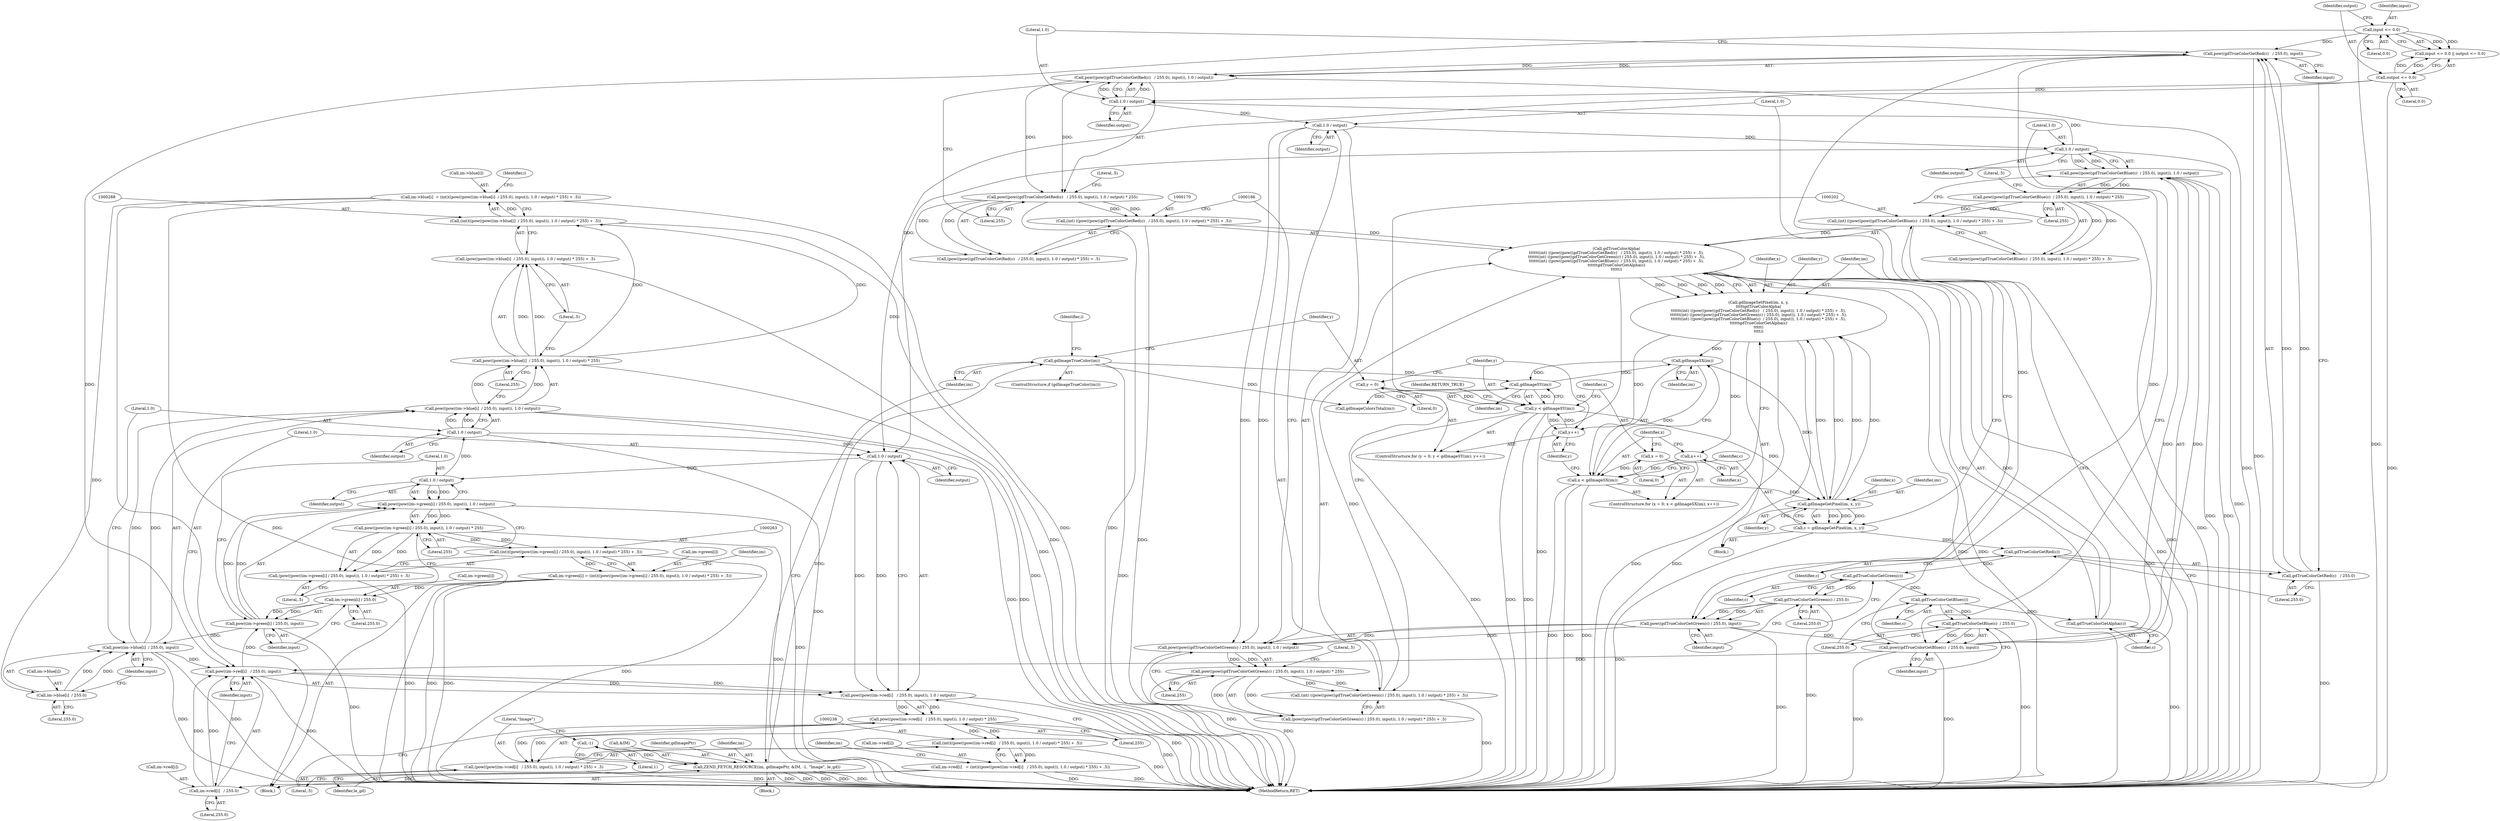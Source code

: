 digraph "0_php-src_1bd103df00f49cf4d4ade2cfe3f456ac058a4eae?w=1@array" {
"1000281" [label="(Call,im->blue[i]  = (int)((pow((pow((im->blue[i]  / 255.0), input)), 1.0 / output) * 255) + .5))"];
"1000287" [label="(Call,(int)((pow((pow((im->blue[i]  / 255.0), input)), 1.0 / output) * 255) + .5))"];
"1000290" [label="(Call,pow((pow((im->blue[i]  / 255.0), input)), 1.0 / output) * 255)"];
"1000291" [label="(Call,pow((pow((im->blue[i]  / 255.0), input)), 1.0 / output))"];
"1000292" [label="(Call,pow((im->blue[i]  / 255.0), input))"];
"1000293" [label="(Call,im->blue[i]  / 255.0)"];
"1000281" [label="(Call,im->blue[i]  = (int)((pow((pow((im->blue[i]  / 255.0), input)), 1.0 / output) * 255) + .5))"];
"1000267" [label="(Call,pow((im->green[i] / 255.0), input))"];
"1000268" [label="(Call,im->green[i] / 255.0)"];
"1000256" [label="(Call,im->green[i] = (int)((pow((pow((im->green[i] / 255.0), input)), 1.0 / output) * 255) + .5))"];
"1000262" [label="(Call,(int)((pow((pow((im->green[i] / 255.0), input)), 1.0 / output) * 255) + .5))"];
"1000265" [label="(Call,pow((pow((im->green[i] / 255.0), input)), 1.0 / output) * 255)"];
"1000266" [label="(Call,pow((pow((im->green[i] / 255.0), input)), 1.0 / output))"];
"1000276" [label="(Call,1.0 / output)"];
"1000251" [label="(Call,1.0 / output)"];
"1000301" [label="(Call,1.0 / output)"];
"1000212" [label="(Call,1.0 / output)"];
"1000196" [label="(Call,1.0 / output)"];
"1000180" [label="(Call,1.0 / output)"];
"1000115" [label="(Call,output <= 0.0)"];
"1000242" [label="(Call,pow((im->red[i]   / 255.0), input))"];
"1000243" [label="(Call,im->red[i]   / 255.0)"];
"1000231" [label="(Call,im->red[i]   = (int)((pow((pow((im->red[i]   / 255.0), input)), 1.0 / output) * 255) + .5))"];
"1000237" [label="(Call,(int)((pow((pow((im->red[i]   / 255.0), input)), 1.0 / output) * 255) + .5))"];
"1000240" [label="(Call,pow((pow((im->red[i]   / 255.0), input)), 1.0 / output) * 255)"];
"1000241" [label="(Call,pow((pow((im->red[i]   / 255.0), input)), 1.0 / output))"];
"1000112" [label="(Call,input <= 0.0)"];
"1000206" [label="(Call,pow((gdTrueColorGetBlue(c)  / 255.0), input))"];
"1000207" [label="(Call,gdTrueColorGetBlue(c)  / 255.0)"];
"1000208" [label="(Call,gdTrueColorGetBlue(c))"];
"1000192" [label="(Call,gdTrueColorGetGreen(c))"];
"1000176" [label="(Call,gdTrueColorGetRed(c))"];
"1000158" [label="(Call,c = gdImageGetPixel(im, x, y))"];
"1000160" [label="(Call,gdImageGetPixel(im, x, y))"];
"1000153" [label="(Call,gdImageSX(im))"];
"1000142" [label="(Call,gdImageSY(im))"];
"1000130" [label="(Call,gdImageTrueColor(im))"];
"1000120" [label="(Call,ZEND_FETCH_RESOURCE(im, gdImagePtr, &IM, -1, \"Image\", le_gd))"];
"1000125" [label="(Call,-1)"];
"1000164" [label="(Call,gdImageSetPixel(im, x, y,\n\t\t\t\t\tgdTrueColorAlpha(\n\t\t\t\t\t\t(int) ((pow((pow((gdTrueColorGetRed(c)   / 255.0), input)), 1.0 / output) * 255) + .5),\n\t\t\t\t\t\t(int) ((pow((pow((gdTrueColorGetGreen(c) / 255.0), input)), 1.0 / output) * 255) + .5),\n\t\t\t\t\t\t(int) ((pow((pow((gdTrueColorGetBlue(c)  / 255.0), input)), 1.0 / output) * 255) + .5),\n\t\t\t\t\t\tgdTrueColorGetAlpha(c)\n\t\t\t\t\t)\n\t\t\t\t))"];
"1000168" [label="(Call,gdTrueColorAlpha(\n\t\t\t\t\t\t(int) ((pow((pow((gdTrueColorGetRed(c)   / 255.0), input)), 1.0 / output) * 255) + .5),\n\t\t\t\t\t\t(int) ((pow((pow((gdTrueColorGetGreen(c) / 255.0), input)), 1.0 / output) * 255) + .5),\n\t\t\t\t\t\t(int) ((pow((pow((gdTrueColorGetBlue(c)  / 255.0), input)), 1.0 / output) * 255) + .5),\n\t\t\t\t\t\tgdTrueColorGetAlpha(c)\n\t\t\t\t\t))"];
"1000169" [label="(Call,(int) ((pow((pow((gdTrueColorGetRed(c)   / 255.0), input)), 1.0 / output) * 255) + .5))"];
"1000172" [label="(Call,pow((pow((gdTrueColorGetRed(c)   / 255.0), input)), 1.0 / output) * 255)"];
"1000173" [label="(Call,pow((pow((gdTrueColorGetRed(c)   / 255.0), input)), 1.0 / output))"];
"1000174" [label="(Call,pow((gdTrueColorGetRed(c)   / 255.0), input))"];
"1000175" [label="(Call,gdTrueColorGetRed(c)   / 255.0)"];
"1000185" [label="(Call,(int) ((pow((pow((gdTrueColorGetGreen(c) / 255.0), input)), 1.0 / output) * 255) + .5))"];
"1000188" [label="(Call,pow((pow((gdTrueColorGetGreen(c) / 255.0), input)), 1.0 / output) * 255)"];
"1000189" [label="(Call,pow((pow((gdTrueColorGetGreen(c) / 255.0), input)), 1.0 / output))"];
"1000190" [label="(Call,pow((gdTrueColorGetGreen(c) / 255.0), input))"];
"1000191" [label="(Call,gdTrueColorGetGreen(c) / 255.0)"];
"1000201" [label="(Call,(int) ((pow((pow((gdTrueColorGetBlue(c)  / 255.0), input)), 1.0 / output) * 255) + .5))"];
"1000204" [label="(Call,pow((pow((gdTrueColorGetBlue(c)  / 255.0), input)), 1.0 / output) * 255)"];
"1000205" [label="(Call,pow((pow((gdTrueColorGetBlue(c)  / 255.0), input)), 1.0 / output))"];
"1000217" [label="(Call,gdTrueColorGetAlpha(c))"];
"1000151" [label="(Call,x < gdImageSX(im))"];
"1000148" [label="(Call,x = 0)"];
"1000155" [label="(Call,x++)"];
"1000140" [label="(Call,y < gdImageSY(im))"];
"1000144" [label="(Call,y++)"];
"1000137" [label="(Call,y = 0)"];
"1000239" [label="(Call,(pow((pow((im->red[i]   / 255.0), input)), 1.0 / output) * 255) + .5)"];
"1000264" [label="(Call,(pow((pow((im->green[i] / 255.0), input)), 1.0 / output) * 255) + .5)"];
"1000289" [label="(Call,(pow((pow((im->blue[i]  / 255.0), input)), 1.0 / output) * 255) + .5)"];
"1000123" [label="(Call,&IM)"];
"1000167" [label="(Identifier,y)"];
"1000183" [label="(Literal,255)"];
"1000173" [label="(Call,pow((pow((gdTrueColorGetRed(c)   / 255.0), input)), 1.0 / output))"];
"1000179" [label="(Identifier,input)"];
"1000213" [label="(Literal,1.0)"];
"1000168" [label="(Call,gdTrueColorAlpha(\n\t\t\t\t\t\t(int) ((pow((pow((gdTrueColorGetRed(c)   / 255.0), input)), 1.0 / output) * 255) + .5),\n\t\t\t\t\t\t(int) ((pow((pow((gdTrueColorGetGreen(c) / 255.0), input)), 1.0 / output) * 255) + .5),\n\t\t\t\t\t\t(int) ((pow((pow((gdTrueColorGetBlue(c)  / 255.0), input)), 1.0 / output) * 255) + .5),\n\t\t\t\t\t\tgdTrueColorGetAlpha(c)\n\t\t\t\t\t))"];
"1000169" [label="(Call,(int) ((pow((pow((gdTrueColorGetRed(c)   / 255.0), input)), 1.0 / output) * 255) + .5))"];
"1000159" [label="(Identifier,c)"];
"1000137" [label="(Call,y = 0)"];
"1000141" [label="(Identifier,y)"];
"1000143" [label="(Identifier,im)"];
"1000307" [label="(MethodReturn,RET)"];
"1000191" [label="(Call,gdTrueColorGetGreen(c) / 255.0)"];
"1000150" [label="(Literal,0)"];
"1000156" [label="(Identifier,x)"];
"1000302" [label="(Literal,1.0)"];
"1000140" [label="(Call,y < gdImageSY(im))"];
"1000130" [label="(Call,gdImageTrueColor(im))"];
"1000162" [label="(Identifier,x)"];
"1000206" [label="(Call,pow((gdTrueColorGetBlue(c)  / 255.0), input))"];
"1000244" [label="(Call,im->red[i])"];
"1000187" [label="(Call,(pow((pow((gdTrueColorGetGreen(c) / 255.0), input)), 1.0 / output) * 255) + .5)"];
"1000196" [label="(Call,1.0 / output)"];
"1000230" [label="(Block,)"];
"1000212" [label="(Call,1.0 / output)"];
"1000185" [label="(Call,(int) ((pow((pow((gdTrueColorGetGreen(c) / 255.0), input)), 1.0 / output) * 255) + .5))"];
"1000304" [label="(Literal,255)"];
"1000157" [label="(Block,)"];
"1000139" [label="(Literal,0)"];
"1000147" [label="(ControlStructure,for (x = 0; x < gdImageSX(im); x++))"];
"1000287" [label="(Call,(int)((pow((pow((im->blue[i]  / 255.0), input)), 1.0 / output) * 255) + .5))"];
"1000144" [label="(Call,y++)"];
"1000211" [label="(Identifier,input)"];
"1000178" [label="(Literal,255.0)"];
"1000268" [label="(Call,im->green[i] / 255.0)"];
"1000193" [label="(Identifier,c)"];
"1000207" [label="(Call,gdTrueColorGetBlue(c)  / 255.0)"];
"1000129" [label="(ControlStructure,if (gdImageTrueColor(im)))"];
"1000274" [label="(Literal,255.0)"];
"1000281" [label="(Call,im->blue[i]  = (int)((pow((pow((im->blue[i]  / 255.0), input)), 1.0 / output) * 255) + .5))"];
"1000280" [label="(Literal,.5)"];
"1000199" [label="(Literal,255)"];
"1000275" [label="(Identifier,input)"];
"1000226" [label="(Call,gdImageColorsTotal(im))"];
"1000131" [label="(Identifier,im)"];
"1000242" [label="(Call,pow((im->red[i]   / 255.0), input))"];
"1000117" [label="(Literal,0.0)"];
"1000276" [label="(Call,1.0 / output)"];
"1000175" [label="(Call,gdTrueColorGetRed(c)   / 255.0)"];
"1000120" [label="(Call,ZEND_FETCH_RESOURCE(im, gdImagePtr, &IM, -1, \"Image\", le_gd))"];
"1000210" [label="(Literal,255.0)"];
"1000194" [label="(Literal,255.0)"];
"1000163" [label="(Identifier,y)"];
"1000171" [label="(Call,(pow((pow((gdTrueColorGetRed(c)   / 255.0), input)), 1.0 / output) * 255) + .5)"];
"1000190" [label="(Call,pow((gdTrueColorGetGreen(c) / 255.0), input))"];
"1000231" [label="(Call,im->red[i]   = (int)((pow((pow((im->red[i]   / 255.0), input)), 1.0 / output) * 255) + .5))"];
"1000181" [label="(Literal,1.0)"];
"1000217" [label="(Call,gdTrueColorGetAlpha(c))"];
"1000128" [label="(Identifier,le_gd)"];
"1000259" [label="(Identifier,im)"];
"1000126" [label="(Literal,1)"];
"1000250" [label="(Identifier,input)"];
"1000299" [label="(Literal,255.0)"];
"1000265" [label="(Call,pow((pow((im->green[i] / 255.0), input)), 1.0 / output) * 255)"];
"1000192" [label="(Call,gdTrueColorGetGreen(c))"];
"1000305" [label="(Literal,.5)"];
"1000229" [label="(Identifier,i)"];
"1000292" [label="(Call,pow((im->blue[i]  / 255.0), input))"];
"1000215" [label="(Literal,255)"];
"1000241" [label="(Call,pow((pow((im->red[i]   / 255.0), input)), 1.0 / output))"];
"1000148" [label="(Call,x = 0)"];
"1000208" [label="(Call,gdTrueColorGetBlue(c))"];
"1000232" [label="(Call,im->red[i])"];
"1000138" [label="(Identifier,y)"];
"1000266" [label="(Call,pow((pow((im->green[i] / 255.0), input)), 1.0 / output))"];
"1000267" [label="(Call,pow((im->green[i] / 255.0), input))"];
"1000145" [label="(Identifier,y)"];
"1000243" [label="(Call,im->red[i]   / 255.0)"];
"1000269" [label="(Call,im->green[i])"];
"1000151" [label="(Call,x < gdImageSX(im))"];
"1000237" [label="(Call,(int)((pow((pow((im->red[i]   / 255.0), input)), 1.0 / output) * 255) + .5))"];
"1000102" [label="(Block,)"];
"1000189" [label="(Call,pow((pow((gdTrueColorGetGreen(c) / 255.0), input)), 1.0 / output))"];
"1000201" [label="(Call,(int) ((pow((pow((gdTrueColorGetBlue(c)  / 255.0), input)), 1.0 / output) * 255) + .5))"];
"1000262" [label="(Call,(int)((pow((pow((im->green[i] / 255.0), input)), 1.0 / output) * 255) + .5))"];
"1000257" [label="(Call,im->green[i])"];
"1000136" [label="(ControlStructure,for (y = 0; y < gdImageSY(im); y++))"];
"1000303" [label="(Identifier,output)"];
"1000166" [label="(Identifier,x)"];
"1000240" [label="(Call,pow((pow((im->red[i]   / 255.0), input)), 1.0 / output) * 255)"];
"1000114" [label="(Literal,0.0)"];
"1000209" [label="(Identifier,c)"];
"1000154" [label="(Identifier,im)"];
"1000113" [label="(Identifier,input)"];
"1000177" [label="(Identifier,c)"];
"1000122" [label="(Identifier,gdImagePtr)"];
"1000253" [label="(Identifier,output)"];
"1000290" [label="(Call,pow((pow((im->blue[i]  / 255.0), input)), 1.0 / output) * 255)"];
"1000277" [label="(Literal,1.0)"];
"1000264" [label="(Call,(pow((pow((im->green[i] / 255.0), input)), 1.0 / output) * 255) + .5)"];
"1000164" [label="(Call,gdImageSetPixel(im, x, y,\n\t\t\t\t\tgdTrueColorAlpha(\n\t\t\t\t\t\t(int) ((pow((pow((gdTrueColorGetRed(c)   / 255.0), input)), 1.0 / output) * 255) + .5),\n\t\t\t\t\t\t(int) ((pow((pow((gdTrueColorGetGreen(c) / 255.0), input)), 1.0 / output) * 255) + .5),\n\t\t\t\t\t\t(int) ((pow((pow((gdTrueColorGetBlue(c)  / 255.0), input)), 1.0 / output) * 255) + .5),\n\t\t\t\t\t\tgdTrueColorGetAlpha(c)\n\t\t\t\t\t)\n\t\t\t\t))"];
"1000180" [label="(Call,1.0 / output)"];
"1000112" [label="(Call,input <= 0.0)"];
"1000205" [label="(Call,pow((pow((gdTrueColorGetBlue(c)  / 255.0), input)), 1.0 / output))"];
"1000116" [label="(Identifier,output)"];
"1000254" [label="(Literal,255)"];
"1000161" [label="(Identifier,im)"];
"1000204" [label="(Call,pow((pow((gdTrueColorGetBlue(c)  / 255.0), input)), 1.0 / output) * 255)"];
"1000249" [label="(Literal,255.0)"];
"1000289" [label="(Call,(pow((pow((im->blue[i]  / 255.0), input)), 1.0 / output) * 255) + .5)"];
"1000284" [label="(Identifier,im)"];
"1000256" [label="(Call,im->green[i] = (int)((pow((pow((im->green[i] / 255.0), input)), 1.0 / output) * 255) + .5))"];
"1000111" [label="(Call,input <= 0.0 || output <= 0.0)"];
"1000301" [label="(Call,1.0 / output)"];
"1000203" [label="(Call,(pow((pow((gdTrueColorGetBlue(c)  / 255.0), input)), 1.0 / output) * 255) + .5)"];
"1000172" [label="(Call,pow((pow((gdTrueColorGetRed(c)   / 255.0), input)), 1.0 / output) * 255)"];
"1000219" [label="(Identifier,RETURN_TRUE)"];
"1000155" [label="(Call,x++)"];
"1000251" [label="(Call,1.0 / output)"];
"1000153" [label="(Call,gdImageSX(im))"];
"1000214" [label="(Identifier,output)"];
"1000198" [label="(Identifier,output)"];
"1000174" [label="(Call,pow((gdTrueColorGetRed(c)   / 255.0), input))"];
"1000152" [label="(Identifier,x)"];
"1000115" [label="(Call,output <= 0.0)"];
"1000125" [label="(Call,-1)"];
"1000255" [label="(Literal,.5)"];
"1000121" [label="(Identifier,im)"];
"1000239" [label="(Call,(pow((pow((im->red[i]   / 255.0), input)), 1.0 / output) * 255) + .5)"];
"1000160" [label="(Call,gdImageGetPixel(im, x, y))"];
"1000176" [label="(Call,gdTrueColorGetRed(c))"];
"1000127" [label="(Literal,\"Image\")"];
"1000279" [label="(Literal,255)"];
"1000165" [label="(Identifier,im)"];
"1000195" [label="(Identifier,input)"];
"1000188" [label="(Call,pow((pow((gdTrueColorGetGreen(c) / 255.0), input)), 1.0 / output) * 255)"];
"1000222" [label="(Identifier,i)"];
"1000158" [label="(Call,c = gdImageGetPixel(im, x, y))"];
"1000200" [label="(Literal,.5)"];
"1000278" [label="(Identifier,output)"];
"1000294" [label="(Call,im->blue[i])"];
"1000218" [label="(Identifier,c)"];
"1000282" [label="(Call,im->blue[i])"];
"1000149" [label="(Identifier,x)"];
"1000291" [label="(Call,pow((pow((im->blue[i]  / 255.0), input)), 1.0 / output))"];
"1000293" [label="(Call,im->blue[i]  / 255.0)"];
"1000252" [label="(Literal,1.0)"];
"1000142" [label="(Call,gdImageSY(im))"];
"1000300" [label="(Identifier,input)"];
"1000197" [label="(Literal,1.0)"];
"1000182" [label="(Identifier,output)"];
"1000216" [label="(Literal,.5)"];
"1000184" [label="(Literal,.5)"];
"1000281" -> "1000230"  [label="AST: "];
"1000281" -> "1000287"  [label="CFG: "];
"1000282" -> "1000281"  [label="AST: "];
"1000287" -> "1000281"  [label="AST: "];
"1000229" -> "1000281"  [label="CFG: "];
"1000281" -> "1000307"  [label="DDG: "];
"1000281" -> "1000307"  [label="DDG: "];
"1000287" -> "1000281"  [label="DDG: "];
"1000281" -> "1000293"  [label="DDG: "];
"1000287" -> "1000289"  [label="CFG: "];
"1000288" -> "1000287"  [label="AST: "];
"1000289" -> "1000287"  [label="AST: "];
"1000287" -> "1000307"  [label="DDG: "];
"1000290" -> "1000287"  [label="DDG: "];
"1000290" -> "1000287"  [label="DDG: "];
"1000290" -> "1000289"  [label="AST: "];
"1000290" -> "1000304"  [label="CFG: "];
"1000291" -> "1000290"  [label="AST: "];
"1000304" -> "1000290"  [label="AST: "];
"1000305" -> "1000290"  [label="CFG: "];
"1000290" -> "1000307"  [label="DDG: "];
"1000290" -> "1000289"  [label="DDG: "];
"1000290" -> "1000289"  [label="DDG: "];
"1000291" -> "1000290"  [label="DDG: "];
"1000291" -> "1000290"  [label="DDG: "];
"1000291" -> "1000301"  [label="CFG: "];
"1000292" -> "1000291"  [label="AST: "];
"1000301" -> "1000291"  [label="AST: "];
"1000304" -> "1000291"  [label="CFG: "];
"1000291" -> "1000307"  [label="DDG: "];
"1000291" -> "1000307"  [label="DDG: "];
"1000292" -> "1000291"  [label="DDG: "];
"1000292" -> "1000291"  [label="DDG: "];
"1000301" -> "1000291"  [label="DDG: "];
"1000301" -> "1000291"  [label="DDG: "];
"1000292" -> "1000300"  [label="CFG: "];
"1000293" -> "1000292"  [label="AST: "];
"1000300" -> "1000292"  [label="AST: "];
"1000302" -> "1000292"  [label="CFG: "];
"1000292" -> "1000307"  [label="DDG: "];
"1000292" -> "1000307"  [label="DDG: "];
"1000292" -> "1000242"  [label="DDG: "];
"1000293" -> "1000292"  [label="DDG: "];
"1000293" -> "1000292"  [label="DDG: "];
"1000267" -> "1000292"  [label="DDG: "];
"1000293" -> "1000299"  [label="CFG: "];
"1000294" -> "1000293"  [label="AST: "];
"1000299" -> "1000293"  [label="AST: "];
"1000300" -> "1000293"  [label="CFG: "];
"1000267" -> "1000266"  [label="AST: "];
"1000267" -> "1000275"  [label="CFG: "];
"1000268" -> "1000267"  [label="AST: "];
"1000275" -> "1000267"  [label="AST: "];
"1000277" -> "1000267"  [label="CFG: "];
"1000267" -> "1000307"  [label="DDG: "];
"1000267" -> "1000266"  [label="DDG: "];
"1000267" -> "1000266"  [label="DDG: "];
"1000268" -> "1000267"  [label="DDG: "];
"1000268" -> "1000267"  [label="DDG: "];
"1000242" -> "1000267"  [label="DDG: "];
"1000268" -> "1000274"  [label="CFG: "];
"1000269" -> "1000268"  [label="AST: "];
"1000274" -> "1000268"  [label="AST: "];
"1000275" -> "1000268"  [label="CFG: "];
"1000256" -> "1000268"  [label="DDG: "];
"1000256" -> "1000230"  [label="AST: "];
"1000256" -> "1000262"  [label="CFG: "];
"1000257" -> "1000256"  [label="AST: "];
"1000262" -> "1000256"  [label="AST: "];
"1000284" -> "1000256"  [label="CFG: "];
"1000256" -> "1000307"  [label="DDG: "];
"1000256" -> "1000307"  [label="DDG: "];
"1000262" -> "1000256"  [label="DDG: "];
"1000262" -> "1000264"  [label="CFG: "];
"1000263" -> "1000262"  [label="AST: "];
"1000264" -> "1000262"  [label="AST: "];
"1000262" -> "1000307"  [label="DDG: "];
"1000265" -> "1000262"  [label="DDG: "];
"1000265" -> "1000262"  [label="DDG: "];
"1000265" -> "1000264"  [label="AST: "];
"1000265" -> "1000279"  [label="CFG: "];
"1000266" -> "1000265"  [label="AST: "];
"1000279" -> "1000265"  [label="AST: "];
"1000280" -> "1000265"  [label="CFG: "];
"1000265" -> "1000307"  [label="DDG: "];
"1000265" -> "1000264"  [label="DDG: "];
"1000265" -> "1000264"  [label="DDG: "];
"1000266" -> "1000265"  [label="DDG: "];
"1000266" -> "1000265"  [label="DDG: "];
"1000266" -> "1000276"  [label="CFG: "];
"1000276" -> "1000266"  [label="AST: "];
"1000279" -> "1000266"  [label="CFG: "];
"1000266" -> "1000307"  [label="DDG: "];
"1000276" -> "1000266"  [label="DDG: "];
"1000276" -> "1000266"  [label="DDG: "];
"1000276" -> "1000278"  [label="CFG: "];
"1000277" -> "1000276"  [label="AST: "];
"1000278" -> "1000276"  [label="AST: "];
"1000251" -> "1000276"  [label="DDG: "];
"1000276" -> "1000301"  [label="DDG: "];
"1000251" -> "1000241"  [label="AST: "];
"1000251" -> "1000253"  [label="CFG: "];
"1000252" -> "1000251"  [label="AST: "];
"1000253" -> "1000251"  [label="AST: "];
"1000241" -> "1000251"  [label="CFG: "];
"1000251" -> "1000241"  [label="DDG: "];
"1000251" -> "1000241"  [label="DDG: "];
"1000301" -> "1000251"  [label="DDG: "];
"1000212" -> "1000251"  [label="DDG: "];
"1000115" -> "1000251"  [label="DDG: "];
"1000301" -> "1000303"  [label="CFG: "];
"1000302" -> "1000301"  [label="AST: "];
"1000303" -> "1000301"  [label="AST: "];
"1000301" -> "1000307"  [label="DDG: "];
"1000212" -> "1000205"  [label="AST: "];
"1000212" -> "1000214"  [label="CFG: "];
"1000213" -> "1000212"  [label="AST: "];
"1000214" -> "1000212"  [label="AST: "];
"1000205" -> "1000212"  [label="CFG: "];
"1000212" -> "1000307"  [label="DDG: "];
"1000212" -> "1000180"  [label="DDG: "];
"1000212" -> "1000205"  [label="DDG: "];
"1000212" -> "1000205"  [label="DDG: "];
"1000196" -> "1000212"  [label="DDG: "];
"1000196" -> "1000189"  [label="AST: "];
"1000196" -> "1000198"  [label="CFG: "];
"1000197" -> "1000196"  [label="AST: "];
"1000198" -> "1000196"  [label="AST: "];
"1000189" -> "1000196"  [label="CFG: "];
"1000196" -> "1000189"  [label="DDG: "];
"1000196" -> "1000189"  [label="DDG: "];
"1000180" -> "1000196"  [label="DDG: "];
"1000180" -> "1000173"  [label="AST: "];
"1000180" -> "1000182"  [label="CFG: "];
"1000181" -> "1000180"  [label="AST: "];
"1000182" -> "1000180"  [label="AST: "];
"1000173" -> "1000180"  [label="CFG: "];
"1000180" -> "1000173"  [label="DDG: "];
"1000180" -> "1000173"  [label="DDG: "];
"1000115" -> "1000180"  [label="DDG: "];
"1000115" -> "1000111"  [label="AST: "];
"1000115" -> "1000117"  [label="CFG: "];
"1000116" -> "1000115"  [label="AST: "];
"1000117" -> "1000115"  [label="AST: "];
"1000111" -> "1000115"  [label="CFG: "];
"1000115" -> "1000307"  [label="DDG: "];
"1000115" -> "1000111"  [label="DDG: "];
"1000115" -> "1000111"  [label="DDG: "];
"1000242" -> "1000241"  [label="AST: "];
"1000242" -> "1000250"  [label="CFG: "];
"1000243" -> "1000242"  [label="AST: "];
"1000250" -> "1000242"  [label="AST: "];
"1000252" -> "1000242"  [label="CFG: "];
"1000242" -> "1000307"  [label="DDG: "];
"1000242" -> "1000241"  [label="DDG: "];
"1000242" -> "1000241"  [label="DDG: "];
"1000243" -> "1000242"  [label="DDG: "];
"1000243" -> "1000242"  [label="DDG: "];
"1000112" -> "1000242"  [label="DDG: "];
"1000206" -> "1000242"  [label="DDG: "];
"1000243" -> "1000249"  [label="CFG: "];
"1000244" -> "1000243"  [label="AST: "];
"1000249" -> "1000243"  [label="AST: "];
"1000250" -> "1000243"  [label="CFG: "];
"1000231" -> "1000243"  [label="DDG: "];
"1000231" -> "1000230"  [label="AST: "];
"1000231" -> "1000237"  [label="CFG: "];
"1000232" -> "1000231"  [label="AST: "];
"1000237" -> "1000231"  [label="AST: "];
"1000259" -> "1000231"  [label="CFG: "];
"1000231" -> "1000307"  [label="DDG: "];
"1000231" -> "1000307"  [label="DDG: "];
"1000237" -> "1000231"  [label="DDG: "];
"1000237" -> "1000239"  [label="CFG: "];
"1000238" -> "1000237"  [label="AST: "];
"1000239" -> "1000237"  [label="AST: "];
"1000237" -> "1000307"  [label="DDG: "];
"1000240" -> "1000237"  [label="DDG: "];
"1000240" -> "1000237"  [label="DDG: "];
"1000240" -> "1000239"  [label="AST: "];
"1000240" -> "1000254"  [label="CFG: "];
"1000241" -> "1000240"  [label="AST: "];
"1000254" -> "1000240"  [label="AST: "];
"1000255" -> "1000240"  [label="CFG: "];
"1000240" -> "1000307"  [label="DDG: "];
"1000240" -> "1000239"  [label="DDG: "];
"1000240" -> "1000239"  [label="DDG: "];
"1000241" -> "1000240"  [label="DDG: "];
"1000241" -> "1000240"  [label="DDG: "];
"1000254" -> "1000241"  [label="CFG: "];
"1000241" -> "1000307"  [label="DDG: "];
"1000112" -> "1000111"  [label="AST: "];
"1000112" -> "1000114"  [label="CFG: "];
"1000113" -> "1000112"  [label="AST: "];
"1000114" -> "1000112"  [label="AST: "];
"1000116" -> "1000112"  [label="CFG: "];
"1000111" -> "1000112"  [label="CFG: "];
"1000112" -> "1000307"  [label="DDG: "];
"1000112" -> "1000111"  [label="DDG: "];
"1000112" -> "1000111"  [label="DDG: "];
"1000112" -> "1000174"  [label="DDG: "];
"1000206" -> "1000205"  [label="AST: "];
"1000206" -> "1000211"  [label="CFG: "];
"1000207" -> "1000206"  [label="AST: "];
"1000211" -> "1000206"  [label="AST: "];
"1000213" -> "1000206"  [label="CFG: "];
"1000206" -> "1000307"  [label="DDG: "];
"1000206" -> "1000307"  [label="DDG: "];
"1000206" -> "1000174"  [label="DDG: "];
"1000206" -> "1000205"  [label="DDG: "];
"1000206" -> "1000205"  [label="DDG: "];
"1000207" -> "1000206"  [label="DDG: "];
"1000207" -> "1000206"  [label="DDG: "];
"1000190" -> "1000206"  [label="DDG: "];
"1000207" -> "1000210"  [label="CFG: "];
"1000208" -> "1000207"  [label="AST: "];
"1000210" -> "1000207"  [label="AST: "];
"1000211" -> "1000207"  [label="CFG: "];
"1000207" -> "1000307"  [label="DDG: "];
"1000208" -> "1000207"  [label="DDG: "];
"1000208" -> "1000209"  [label="CFG: "];
"1000209" -> "1000208"  [label="AST: "];
"1000210" -> "1000208"  [label="CFG: "];
"1000192" -> "1000208"  [label="DDG: "];
"1000208" -> "1000217"  [label="DDG: "];
"1000192" -> "1000191"  [label="AST: "];
"1000192" -> "1000193"  [label="CFG: "];
"1000193" -> "1000192"  [label="AST: "];
"1000194" -> "1000192"  [label="CFG: "];
"1000192" -> "1000191"  [label="DDG: "];
"1000176" -> "1000192"  [label="DDG: "];
"1000176" -> "1000175"  [label="AST: "];
"1000176" -> "1000177"  [label="CFG: "];
"1000177" -> "1000176"  [label="AST: "];
"1000178" -> "1000176"  [label="CFG: "];
"1000176" -> "1000175"  [label="DDG: "];
"1000158" -> "1000176"  [label="DDG: "];
"1000158" -> "1000157"  [label="AST: "];
"1000158" -> "1000160"  [label="CFG: "];
"1000159" -> "1000158"  [label="AST: "];
"1000160" -> "1000158"  [label="AST: "];
"1000165" -> "1000158"  [label="CFG: "];
"1000158" -> "1000307"  [label="DDG: "];
"1000160" -> "1000158"  [label="DDG: "];
"1000160" -> "1000158"  [label="DDG: "];
"1000160" -> "1000158"  [label="DDG: "];
"1000160" -> "1000163"  [label="CFG: "];
"1000161" -> "1000160"  [label="AST: "];
"1000162" -> "1000160"  [label="AST: "];
"1000163" -> "1000160"  [label="AST: "];
"1000153" -> "1000160"  [label="DDG: "];
"1000151" -> "1000160"  [label="DDG: "];
"1000140" -> "1000160"  [label="DDG: "];
"1000164" -> "1000160"  [label="DDG: "];
"1000160" -> "1000164"  [label="DDG: "];
"1000160" -> "1000164"  [label="DDG: "];
"1000160" -> "1000164"  [label="DDG: "];
"1000153" -> "1000151"  [label="AST: "];
"1000153" -> "1000154"  [label="CFG: "];
"1000154" -> "1000153"  [label="AST: "];
"1000151" -> "1000153"  [label="CFG: "];
"1000153" -> "1000142"  [label="DDG: "];
"1000153" -> "1000151"  [label="DDG: "];
"1000142" -> "1000153"  [label="DDG: "];
"1000164" -> "1000153"  [label="DDG: "];
"1000142" -> "1000140"  [label="AST: "];
"1000142" -> "1000143"  [label="CFG: "];
"1000143" -> "1000142"  [label="AST: "];
"1000140" -> "1000142"  [label="CFG: "];
"1000142" -> "1000140"  [label="DDG: "];
"1000130" -> "1000142"  [label="DDG: "];
"1000142" -> "1000226"  [label="DDG: "];
"1000130" -> "1000129"  [label="AST: "];
"1000130" -> "1000131"  [label="CFG: "];
"1000131" -> "1000130"  [label="AST: "];
"1000138" -> "1000130"  [label="CFG: "];
"1000222" -> "1000130"  [label="CFG: "];
"1000130" -> "1000307"  [label="DDG: "];
"1000120" -> "1000130"  [label="DDG: "];
"1000130" -> "1000226"  [label="DDG: "];
"1000120" -> "1000102"  [label="AST: "];
"1000120" -> "1000128"  [label="CFG: "];
"1000121" -> "1000120"  [label="AST: "];
"1000122" -> "1000120"  [label="AST: "];
"1000123" -> "1000120"  [label="AST: "];
"1000125" -> "1000120"  [label="AST: "];
"1000127" -> "1000120"  [label="AST: "];
"1000128" -> "1000120"  [label="AST: "];
"1000131" -> "1000120"  [label="CFG: "];
"1000120" -> "1000307"  [label="DDG: "];
"1000120" -> "1000307"  [label="DDG: "];
"1000120" -> "1000307"  [label="DDG: "];
"1000120" -> "1000307"  [label="DDG: "];
"1000120" -> "1000307"  [label="DDG: "];
"1000125" -> "1000120"  [label="DDG: "];
"1000125" -> "1000126"  [label="CFG: "];
"1000126" -> "1000125"  [label="AST: "];
"1000127" -> "1000125"  [label="CFG: "];
"1000164" -> "1000157"  [label="AST: "];
"1000164" -> "1000168"  [label="CFG: "];
"1000165" -> "1000164"  [label="AST: "];
"1000166" -> "1000164"  [label="AST: "];
"1000167" -> "1000164"  [label="AST: "];
"1000168" -> "1000164"  [label="AST: "];
"1000156" -> "1000164"  [label="CFG: "];
"1000164" -> "1000307"  [label="DDG: "];
"1000164" -> "1000307"  [label="DDG: "];
"1000164" -> "1000144"  [label="DDG: "];
"1000164" -> "1000155"  [label="DDG: "];
"1000168" -> "1000164"  [label="DDG: "];
"1000168" -> "1000164"  [label="DDG: "];
"1000168" -> "1000164"  [label="DDG: "];
"1000168" -> "1000164"  [label="DDG: "];
"1000168" -> "1000217"  [label="CFG: "];
"1000169" -> "1000168"  [label="AST: "];
"1000185" -> "1000168"  [label="AST: "];
"1000201" -> "1000168"  [label="AST: "];
"1000217" -> "1000168"  [label="AST: "];
"1000168" -> "1000307"  [label="DDG: "];
"1000168" -> "1000307"  [label="DDG: "];
"1000168" -> "1000307"  [label="DDG: "];
"1000168" -> "1000307"  [label="DDG: "];
"1000169" -> "1000168"  [label="DDG: "];
"1000185" -> "1000168"  [label="DDG: "];
"1000201" -> "1000168"  [label="DDG: "];
"1000217" -> "1000168"  [label="DDG: "];
"1000169" -> "1000171"  [label="CFG: "];
"1000170" -> "1000169"  [label="AST: "];
"1000171" -> "1000169"  [label="AST: "];
"1000186" -> "1000169"  [label="CFG: "];
"1000169" -> "1000307"  [label="DDG: "];
"1000172" -> "1000169"  [label="DDG: "];
"1000172" -> "1000169"  [label="DDG: "];
"1000172" -> "1000171"  [label="AST: "];
"1000172" -> "1000183"  [label="CFG: "];
"1000173" -> "1000172"  [label="AST: "];
"1000183" -> "1000172"  [label="AST: "];
"1000184" -> "1000172"  [label="CFG: "];
"1000172" -> "1000307"  [label="DDG: "];
"1000172" -> "1000171"  [label="DDG: "];
"1000172" -> "1000171"  [label="DDG: "];
"1000173" -> "1000172"  [label="DDG: "];
"1000173" -> "1000172"  [label="DDG: "];
"1000174" -> "1000173"  [label="AST: "];
"1000183" -> "1000173"  [label="CFG: "];
"1000173" -> "1000307"  [label="DDG: "];
"1000174" -> "1000173"  [label="DDG: "];
"1000174" -> "1000173"  [label="DDG: "];
"1000174" -> "1000179"  [label="CFG: "];
"1000175" -> "1000174"  [label="AST: "];
"1000179" -> "1000174"  [label="AST: "];
"1000181" -> "1000174"  [label="CFG: "];
"1000174" -> "1000307"  [label="DDG: "];
"1000175" -> "1000174"  [label="DDG: "];
"1000175" -> "1000174"  [label="DDG: "];
"1000174" -> "1000190"  [label="DDG: "];
"1000175" -> "1000178"  [label="CFG: "];
"1000178" -> "1000175"  [label="AST: "];
"1000179" -> "1000175"  [label="CFG: "];
"1000175" -> "1000307"  [label="DDG: "];
"1000185" -> "1000187"  [label="CFG: "];
"1000186" -> "1000185"  [label="AST: "];
"1000187" -> "1000185"  [label="AST: "];
"1000202" -> "1000185"  [label="CFG: "];
"1000185" -> "1000307"  [label="DDG: "];
"1000188" -> "1000185"  [label="DDG: "];
"1000188" -> "1000185"  [label="DDG: "];
"1000188" -> "1000187"  [label="AST: "];
"1000188" -> "1000199"  [label="CFG: "];
"1000189" -> "1000188"  [label="AST: "];
"1000199" -> "1000188"  [label="AST: "];
"1000200" -> "1000188"  [label="CFG: "];
"1000188" -> "1000307"  [label="DDG: "];
"1000188" -> "1000187"  [label="DDG: "];
"1000188" -> "1000187"  [label="DDG: "];
"1000189" -> "1000188"  [label="DDG: "];
"1000189" -> "1000188"  [label="DDG: "];
"1000190" -> "1000189"  [label="AST: "];
"1000199" -> "1000189"  [label="CFG: "];
"1000189" -> "1000307"  [label="DDG: "];
"1000190" -> "1000189"  [label="DDG: "];
"1000190" -> "1000189"  [label="DDG: "];
"1000190" -> "1000195"  [label="CFG: "];
"1000191" -> "1000190"  [label="AST: "];
"1000195" -> "1000190"  [label="AST: "];
"1000197" -> "1000190"  [label="CFG: "];
"1000190" -> "1000307"  [label="DDG: "];
"1000191" -> "1000190"  [label="DDG: "];
"1000191" -> "1000190"  [label="DDG: "];
"1000191" -> "1000194"  [label="CFG: "];
"1000194" -> "1000191"  [label="AST: "];
"1000195" -> "1000191"  [label="CFG: "];
"1000191" -> "1000307"  [label="DDG: "];
"1000201" -> "1000203"  [label="CFG: "];
"1000202" -> "1000201"  [label="AST: "];
"1000203" -> "1000201"  [label="AST: "];
"1000218" -> "1000201"  [label="CFG: "];
"1000201" -> "1000307"  [label="DDG: "];
"1000204" -> "1000201"  [label="DDG: "];
"1000204" -> "1000201"  [label="DDG: "];
"1000204" -> "1000203"  [label="AST: "];
"1000204" -> "1000215"  [label="CFG: "];
"1000205" -> "1000204"  [label="AST: "];
"1000215" -> "1000204"  [label="AST: "];
"1000216" -> "1000204"  [label="CFG: "];
"1000204" -> "1000307"  [label="DDG: "];
"1000204" -> "1000203"  [label="DDG: "];
"1000204" -> "1000203"  [label="DDG: "];
"1000205" -> "1000204"  [label="DDG: "];
"1000205" -> "1000204"  [label="DDG: "];
"1000215" -> "1000205"  [label="CFG: "];
"1000205" -> "1000307"  [label="DDG: "];
"1000205" -> "1000307"  [label="DDG: "];
"1000217" -> "1000218"  [label="CFG: "];
"1000218" -> "1000217"  [label="AST: "];
"1000217" -> "1000307"  [label="DDG: "];
"1000151" -> "1000147"  [label="AST: "];
"1000152" -> "1000151"  [label="AST: "];
"1000159" -> "1000151"  [label="CFG: "];
"1000145" -> "1000151"  [label="CFG: "];
"1000151" -> "1000307"  [label="DDG: "];
"1000151" -> "1000307"  [label="DDG: "];
"1000151" -> "1000307"  [label="DDG: "];
"1000148" -> "1000151"  [label="DDG: "];
"1000155" -> "1000151"  [label="DDG: "];
"1000148" -> "1000147"  [label="AST: "];
"1000148" -> "1000150"  [label="CFG: "];
"1000149" -> "1000148"  [label="AST: "];
"1000150" -> "1000148"  [label="AST: "];
"1000152" -> "1000148"  [label="CFG: "];
"1000155" -> "1000147"  [label="AST: "];
"1000155" -> "1000156"  [label="CFG: "];
"1000156" -> "1000155"  [label="AST: "];
"1000152" -> "1000155"  [label="CFG: "];
"1000140" -> "1000136"  [label="AST: "];
"1000141" -> "1000140"  [label="AST: "];
"1000149" -> "1000140"  [label="CFG: "];
"1000219" -> "1000140"  [label="CFG: "];
"1000140" -> "1000307"  [label="DDG: "];
"1000140" -> "1000307"  [label="DDG: "];
"1000140" -> "1000307"  [label="DDG: "];
"1000144" -> "1000140"  [label="DDG: "];
"1000137" -> "1000140"  [label="DDG: "];
"1000140" -> "1000144"  [label="DDG: "];
"1000144" -> "1000136"  [label="AST: "];
"1000144" -> "1000145"  [label="CFG: "];
"1000145" -> "1000144"  [label="AST: "];
"1000141" -> "1000144"  [label="CFG: "];
"1000137" -> "1000136"  [label="AST: "];
"1000137" -> "1000139"  [label="CFG: "];
"1000138" -> "1000137"  [label="AST: "];
"1000139" -> "1000137"  [label="AST: "];
"1000141" -> "1000137"  [label="CFG: "];
"1000239" -> "1000255"  [label="CFG: "];
"1000255" -> "1000239"  [label="AST: "];
"1000239" -> "1000307"  [label="DDG: "];
"1000264" -> "1000280"  [label="CFG: "];
"1000280" -> "1000264"  [label="AST: "];
"1000264" -> "1000307"  [label="DDG: "];
"1000289" -> "1000305"  [label="CFG: "];
"1000305" -> "1000289"  [label="AST: "];
"1000289" -> "1000307"  [label="DDG: "];
}
